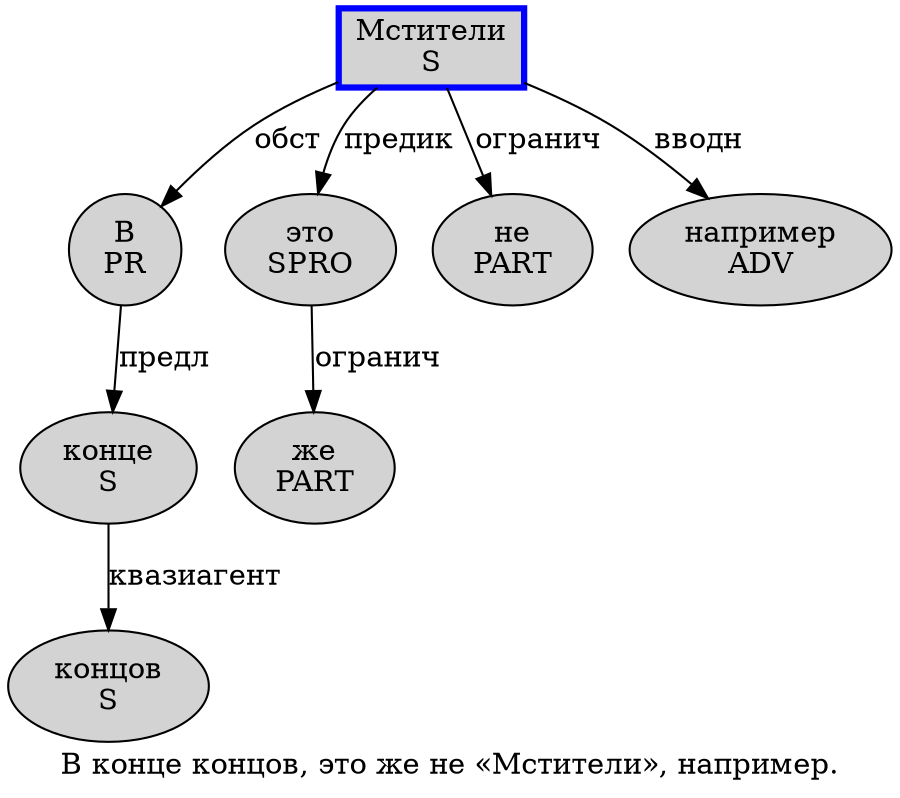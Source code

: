 digraph SENTENCE_4197 {
	graph [label="В конце концов, это же не «Мстители», например."]
	node [style=filled]
		0 [label="В
PR" color="" fillcolor=lightgray penwidth=1 shape=ellipse]
		1 [label="конце
S" color="" fillcolor=lightgray penwidth=1 shape=ellipse]
		2 [label="концов
S" color="" fillcolor=lightgray penwidth=1 shape=ellipse]
		4 [label="это
SPRO" color="" fillcolor=lightgray penwidth=1 shape=ellipse]
		5 [label="же
PART" color="" fillcolor=lightgray penwidth=1 shape=ellipse]
		6 [label="не
PART" color="" fillcolor=lightgray penwidth=1 shape=ellipse]
		8 [label="Мстители
S" color=blue fillcolor=lightgray penwidth=3 shape=box]
		11 [label="например
ADV" color="" fillcolor=lightgray penwidth=1 shape=ellipse]
			0 -> 1 [label="предл"]
			1 -> 2 [label="квазиагент"]
			8 -> 0 [label="обст"]
			8 -> 4 [label="предик"]
			8 -> 6 [label="огранич"]
			8 -> 11 [label="вводн"]
			4 -> 5 [label="огранич"]
}
